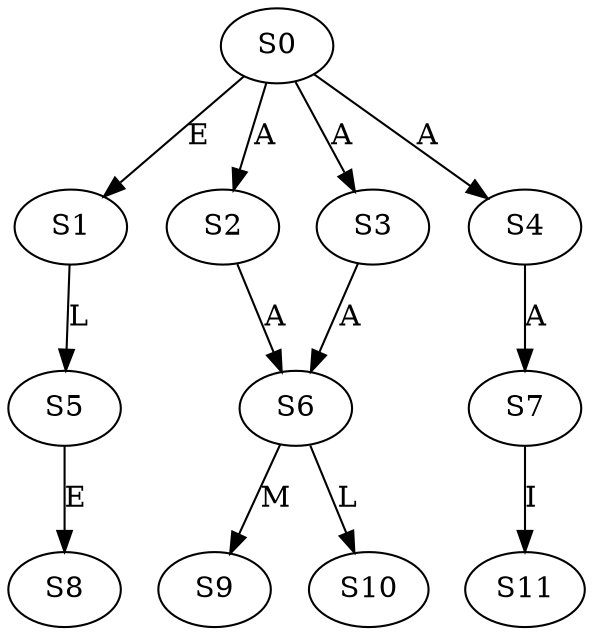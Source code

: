 strict digraph  {
	S0 -> S1 [ label = E ];
	S0 -> S2 [ label = A ];
	S0 -> S3 [ label = A ];
	S0 -> S4 [ label = A ];
	S1 -> S5 [ label = L ];
	S2 -> S6 [ label = A ];
	S3 -> S6 [ label = A ];
	S4 -> S7 [ label = A ];
	S5 -> S8 [ label = E ];
	S6 -> S9 [ label = M ];
	S6 -> S10 [ label = L ];
	S7 -> S11 [ label = I ];
}
